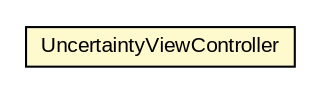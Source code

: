 #!/usr/local/bin/dot
#
# Class diagram 
# Generated by UMLGraph version R5_6-24-gf6e263 (http://www.umlgraph.org/)
#

digraph G {
	edge [fontname="arial",fontsize=10,labelfontname="arial",labelfontsize=10];
	node [fontname="arial",fontsize=10,shape=plaintext];
	nodesep=0.25;
	ranksep=0.5;
	// gov.sandia.cf.parts.ui.uncertainty.UncertaintyViewController
	c435773 [label=<<table title="gov.sandia.cf.parts.ui.uncertainty.UncertaintyViewController" border="0" cellborder="1" cellspacing="0" cellpadding="2" port="p" bgcolor="lemonChiffon" href="./UncertaintyViewController.html">
		<tr><td><table border="0" cellspacing="0" cellpadding="1">
<tr><td align="center" balign="center"> UncertaintyViewController </td></tr>
		</table></td></tr>
		</table>>, URL="./UncertaintyViewController.html", fontname="arial", fontcolor="black", fontsize=10.0];
}

